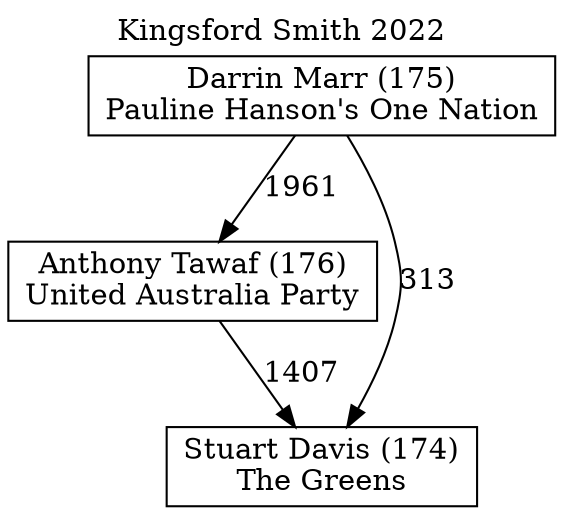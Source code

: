 // House preference flow
digraph "Stuart Davis (174)_Kingsford Smith_2022" {
	graph [label="Kingsford Smith 2022" labelloc=t mclimit=10]
	node [shape=box]
	"Anthony Tawaf (176)" [label="Anthony Tawaf (176)
United Australia Party"]
	"Stuart Davis (174)" [label="Stuart Davis (174)
The Greens"]
	"Darrin Marr (175)" [label="Darrin Marr (175)
Pauline Hanson's One Nation"]
	"Darrin Marr (175)" -> "Stuart Davis (174)" [label=313]
	"Darrin Marr (175)" -> "Anthony Tawaf (176)" [label=1961]
	"Anthony Tawaf (176)" -> "Stuart Davis (174)" [label=1407]
}
